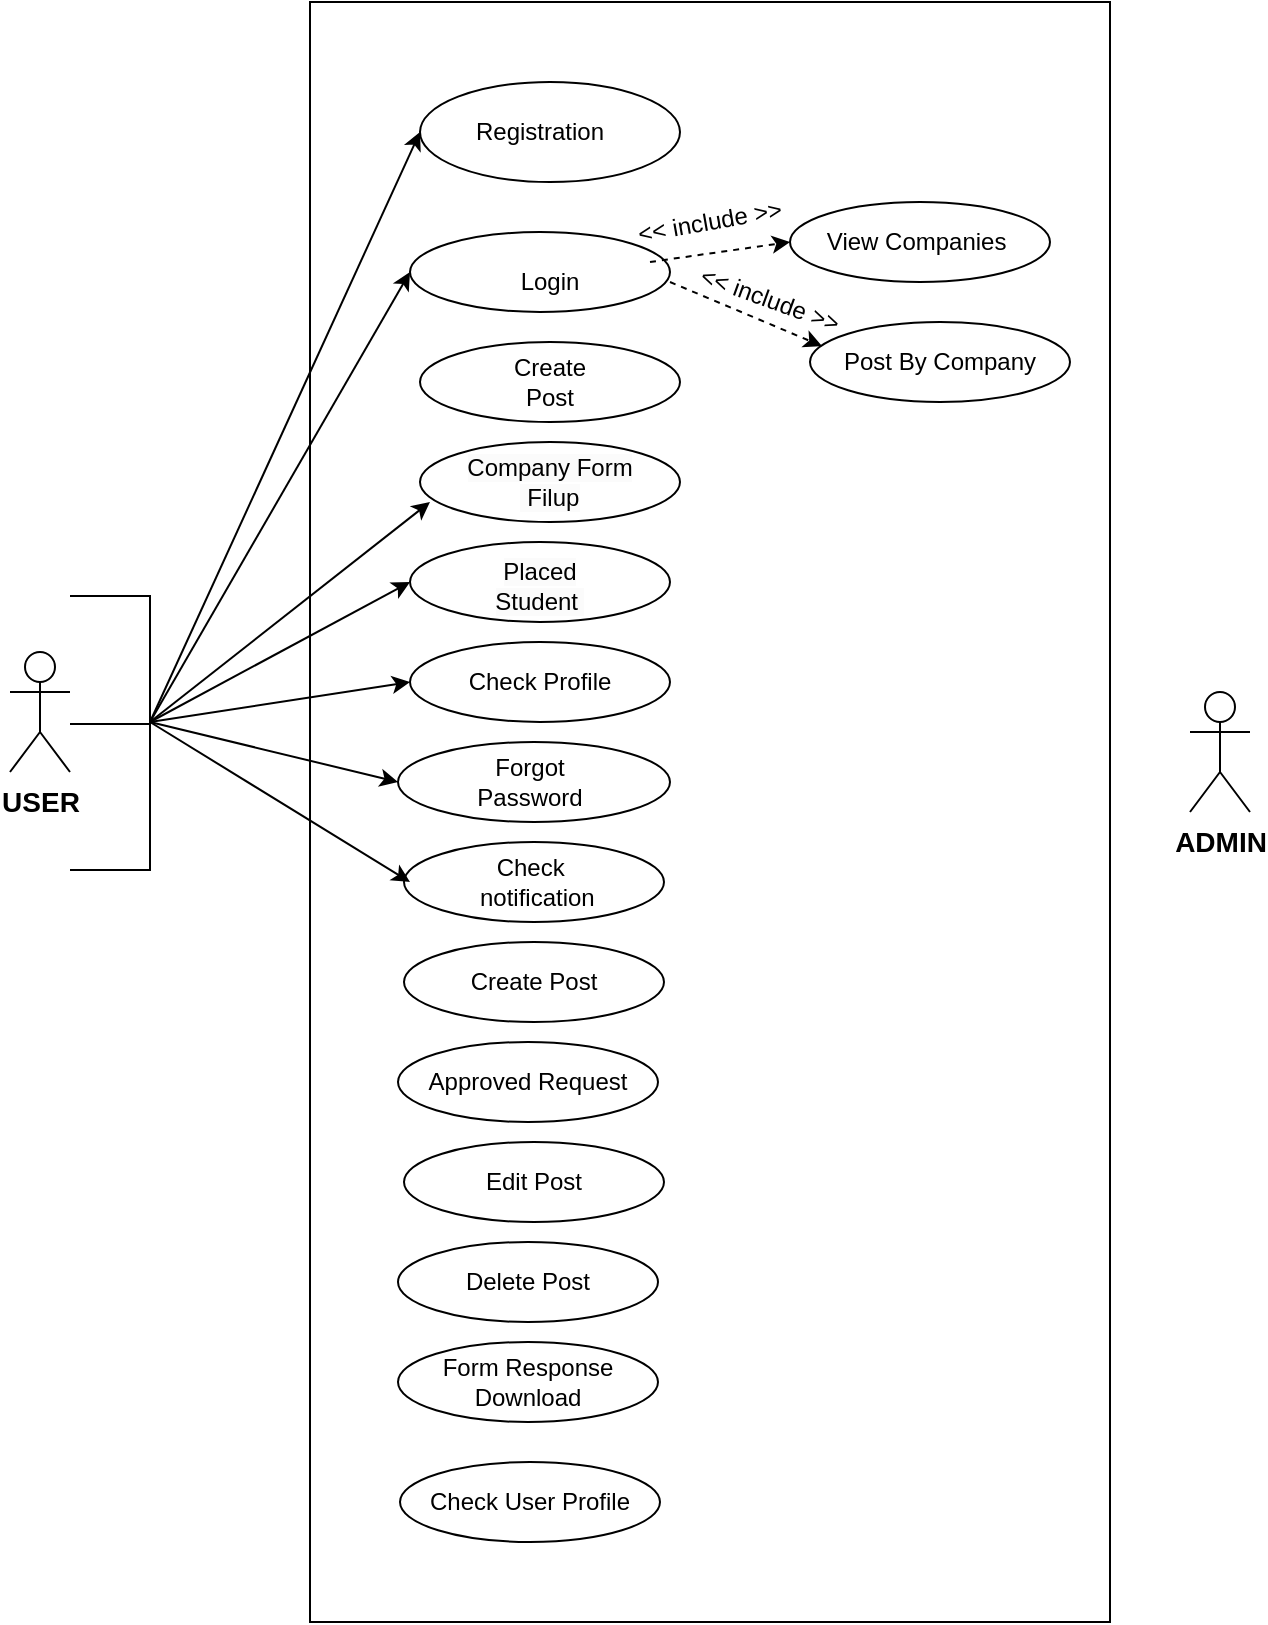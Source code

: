 <mxfile version="24.4.4" type="github">
  <diagram name="Page-1" id="km0xNDUY68IPDETmI-j8">
    <mxGraphModel dx="1173" dy="624" grid="1" gridSize="10" guides="1" tooltips="1" connect="1" arrows="1" fold="1" page="1" pageScale="1" pageWidth="827" pageHeight="1169" math="0" shadow="0">
      <root>
        <mxCell id="0" />
        <mxCell id="1" parent="0" />
        <mxCell id="NNw7aEnBFesRzaQV4K_Q-4" value="&lt;br&gt;&lt;div&gt;&lt;br/&gt;&lt;/div&gt;" style="rounded=0;whiteSpace=wrap;html=1;" vertex="1" parent="1">
          <mxGeometry x="240" y="130" width="400" height="810" as="geometry" />
        </mxCell>
        <mxCell id="NNw7aEnBFesRzaQV4K_Q-5" value="" style="ellipse;whiteSpace=wrap;html=1;" vertex="1" parent="1">
          <mxGeometry x="295" y="170" width="130" height="50" as="geometry" />
        </mxCell>
        <mxCell id="NNw7aEnBFesRzaQV4K_Q-6" value="Registration" style="text;html=1;align=center;verticalAlign=middle;whiteSpace=wrap;rounded=0;" vertex="1" parent="1">
          <mxGeometry x="325" y="180" width="60" height="30" as="geometry" />
        </mxCell>
        <mxCell id="NNw7aEnBFesRzaQV4K_Q-7" value="" style="ellipse;whiteSpace=wrap;html=1;" vertex="1" parent="1">
          <mxGeometry x="290" y="245" width="130" height="40" as="geometry" />
        </mxCell>
        <mxCell id="NNw7aEnBFesRzaQV4K_Q-8" value="Login" style="text;html=1;align=center;verticalAlign=middle;whiteSpace=wrap;rounded=0;" vertex="1" parent="1">
          <mxGeometry x="330" y="255" width="60" height="30" as="geometry" />
        </mxCell>
        <mxCell id="NNw7aEnBFesRzaQV4K_Q-9" value="" style="ellipse;whiteSpace=wrap;html=1;" vertex="1" parent="1">
          <mxGeometry x="295" y="300" width="130" height="40" as="geometry" />
        </mxCell>
        <mxCell id="NNw7aEnBFesRzaQV4K_Q-11" value="&lt;br&gt;&lt;span style=&quot;color: rgb(0, 0, 0); font-family: Helvetica; font-size: 12px; font-style: normal; font-variant-ligatures: normal; font-variant-caps: normal; font-weight: 400; letter-spacing: normal; orphans: 2; text-align: center; text-indent: 0px; text-transform: none; widows: 2; word-spacing: 0px; -webkit-text-stroke-width: 0px; white-space: normal; background-color: rgb(251, 251, 251); text-decoration-thickness: initial; text-decoration-style: initial; text-decoration-color: initial; display: inline !important; float: none;&quot;&gt;Company Form&lt;/span&gt;&lt;div&gt;&lt;span style=&quot;color: rgb(0, 0, 0); font-family: Helvetica; font-size: 12px; font-style: normal; font-variant-ligatures: normal; font-variant-caps: normal; font-weight: 400; letter-spacing: normal; orphans: 2; text-align: center; text-indent: 0px; text-transform: none; widows: 2; word-spacing: 0px; -webkit-text-stroke-width: 0px; white-space: normal; background-color: rgb(251, 251, 251); text-decoration-thickness: initial; text-decoration-style: initial; text-decoration-color: initial; display: inline !important; float: none;&quot;&gt;&amp;nbsp;Filup&lt;/span&gt;&lt;br&gt;&lt;br&gt;&lt;/div&gt;" style="ellipse;whiteSpace=wrap;html=1;" vertex="1" parent="1">
          <mxGeometry x="295" y="350" width="130" height="40" as="geometry" />
        </mxCell>
        <mxCell id="NNw7aEnBFesRzaQV4K_Q-13" value="" style="ellipse;whiteSpace=wrap;html=1;" vertex="1" parent="1">
          <mxGeometry x="290" y="400" width="130" height="40" as="geometry" />
        </mxCell>
        <mxCell id="NNw7aEnBFesRzaQV4K_Q-15" value="Check Profile" style="ellipse;whiteSpace=wrap;html=1;" vertex="1" parent="1">
          <mxGeometry x="290" y="450" width="130" height="40" as="geometry" />
        </mxCell>
        <mxCell id="NNw7aEnBFesRzaQV4K_Q-16" value="&lt;br&gt;&lt;span style=&quot;color: rgb(0, 0, 0); font-family: Helvetica; font-size: 12px; font-style: normal; font-variant-ligatures: normal; font-variant-caps: normal; font-weight: 400; letter-spacing: normal; orphans: 2; text-align: center; text-indent: 0px; text-transform: none; widows: 2; word-spacing: 0px; -webkit-text-stroke-width: 0px; white-space: normal; background-color: rgb(251, 251, 251); text-decoration-thickness: initial; text-decoration-style: initial; text-decoration-color: initial; display: inline !important; float: none;&quot;&gt;Placed Student&amp;nbsp;&lt;/span&gt;" style="text;html=1;align=center;verticalAlign=middle;whiteSpace=wrap;rounded=0;" vertex="1" parent="1">
          <mxGeometry x="325" y="400" width="60" height="30" as="geometry" />
        </mxCell>
        <mxCell id="NNw7aEnBFesRzaQV4K_Q-19" value="Check&amp;nbsp;&lt;div&gt;&amp;nbsp;notification&lt;/div&gt;" style="ellipse;whiteSpace=wrap;html=1;" vertex="1" parent="1">
          <mxGeometry x="287" y="550" width="130" height="40" as="geometry" />
        </mxCell>
        <mxCell id="NNw7aEnBFesRzaQV4K_Q-21" value="" style="ellipse;whiteSpace=wrap;html=1;" vertex="1" parent="1">
          <mxGeometry x="284" y="500" width="136" height="40" as="geometry" />
        </mxCell>
        <mxCell id="NNw7aEnBFesRzaQV4K_Q-22" value="Forgot Password" style="text;html=1;align=center;verticalAlign=middle;whiteSpace=wrap;rounded=0;" vertex="1" parent="1">
          <mxGeometry x="320" y="505" width="60" height="30" as="geometry" />
        </mxCell>
        <mxCell id="NNw7aEnBFesRzaQV4K_Q-24" value="Create Post" style="ellipse;whiteSpace=wrap;html=1;" vertex="1" parent="1">
          <mxGeometry x="287" y="600" width="130" height="40" as="geometry" />
        </mxCell>
        <mxCell id="NNw7aEnBFesRzaQV4K_Q-25" value="Approved Request" style="ellipse;whiteSpace=wrap;html=1;" vertex="1" parent="1">
          <mxGeometry x="284" y="650" width="130" height="40" as="geometry" />
        </mxCell>
        <mxCell id="NNw7aEnBFesRzaQV4K_Q-26" value="Edit Post" style="ellipse;whiteSpace=wrap;html=1;" vertex="1" parent="1">
          <mxGeometry x="287" y="700" width="130" height="40" as="geometry" />
        </mxCell>
        <mxCell id="NNw7aEnBFesRzaQV4K_Q-28" value="View Companies&amp;nbsp;" style="ellipse;whiteSpace=wrap;html=1;" vertex="1" parent="1">
          <mxGeometry x="480" y="230" width="130" height="40" as="geometry" />
        </mxCell>
        <mxCell id="NNw7aEnBFesRzaQV4K_Q-29" value="Post By Company" style="ellipse;whiteSpace=wrap;html=1;" vertex="1" parent="1">
          <mxGeometry x="490" y="290" width="130" height="40" as="geometry" />
        </mxCell>
        <mxCell id="NNw7aEnBFesRzaQV4K_Q-30" value="" style="html=1;labelBackgroundColor=#ffffff;startArrow=none;startFill=0;startSize=6;endArrow=classic;endFill=1;endSize=6;jettySize=auto;orthogonalLoop=1;strokeWidth=1;dashed=1;fontSize=14;rounded=0;entryX=0;entryY=0.5;entryDx=0;entryDy=0;" edge="1" parent="1" target="NNw7aEnBFesRzaQV4K_Q-28">
          <mxGeometry width="60" height="60" relative="1" as="geometry">
            <mxPoint x="410" y="260" as="sourcePoint" />
            <mxPoint x="470" y="200" as="targetPoint" />
          </mxGeometry>
        </mxCell>
        <mxCell id="NNw7aEnBFesRzaQV4K_Q-31" value="" style="html=1;labelBackgroundColor=#ffffff;startArrow=none;startFill=0;startSize=6;endArrow=classic;endFill=1;endSize=6;jettySize=auto;orthogonalLoop=1;strokeWidth=1;dashed=1;fontSize=14;rounded=0;entryX=0.046;entryY=0.3;entryDx=0;entryDy=0;entryPerimeter=0;" edge="1" parent="1" target="NNw7aEnBFesRzaQV4K_Q-29">
          <mxGeometry width="60" height="60" relative="1" as="geometry">
            <mxPoint x="420" y="270" as="sourcePoint" />
            <mxPoint x="490" y="260" as="targetPoint" />
          </mxGeometry>
        </mxCell>
        <mxCell id="NNw7aEnBFesRzaQV4K_Q-34" value="&amp;lt;&amp;lt; include &amp;gt;&amp;gt;" style="text;html=1;align=center;verticalAlign=middle;whiteSpace=wrap;rounded=0;rotation=-10;" vertex="1" parent="1">
          <mxGeometry x="400" y="230" width="80" height="20" as="geometry" />
        </mxCell>
        <mxCell id="NNw7aEnBFesRzaQV4K_Q-35" value="&amp;lt;&amp;lt; include &amp;gt;&amp;gt;" style="text;html=1;align=center;verticalAlign=middle;whiteSpace=wrap;rounded=0;rotation=20;" vertex="1" parent="1">
          <mxGeometry x="430" y="269" width="80" height="20" as="geometry" />
        </mxCell>
        <mxCell id="NNw7aEnBFesRzaQV4K_Q-36" value="Create Post" style="text;html=1;align=center;verticalAlign=middle;whiteSpace=wrap;rounded=0;" vertex="1" parent="1">
          <mxGeometry x="330" y="305" width="60" height="30" as="geometry" />
        </mxCell>
        <mxCell id="NNw7aEnBFesRzaQV4K_Q-42" value="Delete Post" style="ellipse;whiteSpace=wrap;html=1;" vertex="1" parent="1">
          <mxGeometry x="284" y="750" width="130" height="40" as="geometry" />
        </mxCell>
        <mxCell id="NNw7aEnBFesRzaQV4K_Q-43" value="Form Response Download" style="ellipse;whiteSpace=wrap;html=1;" vertex="1" parent="1">
          <mxGeometry x="284" y="800" width="130" height="40" as="geometry" />
        </mxCell>
        <mxCell id="NNw7aEnBFesRzaQV4K_Q-45" value="Check User Profile" style="ellipse;whiteSpace=wrap;html=1;" vertex="1" parent="1">
          <mxGeometry x="285" y="860" width="130" height="40" as="geometry" />
        </mxCell>
        <mxCell id="NNw7aEnBFesRzaQV4K_Q-46" value="&lt;b&gt;&lt;font style=&quot;font-size: 14px;&quot;&gt;USER&lt;/font&gt;&lt;/b&gt;" style="shape=umlActor;verticalLabelPosition=bottom;verticalAlign=top;html=1;" vertex="1" parent="1">
          <mxGeometry x="90" y="455" width="30" height="60" as="geometry" />
        </mxCell>
        <mxCell id="NNw7aEnBFesRzaQV4K_Q-47" value="&lt;b&gt;&lt;font style=&quot;font-size: 14px;&quot;&gt;ADMIN&lt;/font&gt;&lt;/b&gt;" style="shape=umlActor;verticalLabelPosition=bottom;verticalAlign=top;html=1;" vertex="1" parent="1">
          <mxGeometry x="680" y="475" width="30" height="60" as="geometry" />
        </mxCell>
        <mxCell id="NNw7aEnBFesRzaQV4K_Q-51" value="" style="endArrow=classic;html=1;rounded=0;entryX=0;entryY=0.5;entryDx=0;entryDy=0;" edge="1" parent="1" target="NNw7aEnBFesRzaQV4K_Q-5">
          <mxGeometry width="50" height="50" relative="1" as="geometry">
            <mxPoint x="160" y="490" as="sourcePoint" />
            <mxPoint x="160" y="410" as="targetPoint" />
          </mxGeometry>
        </mxCell>
        <mxCell id="NNw7aEnBFesRzaQV4K_Q-53" value="" style="endArrow=none;html=1;rounded=0;" edge="1" parent="1">
          <mxGeometry width="50" height="50" relative="1" as="geometry">
            <mxPoint x="120" y="564" as="sourcePoint" />
            <mxPoint x="120" y="427" as="targetPoint" />
            <Array as="points">
              <mxPoint x="160" y="564" />
              <mxPoint x="160" y="427" />
            </Array>
          </mxGeometry>
        </mxCell>
        <mxCell id="NNw7aEnBFesRzaQV4K_Q-55" value="" style="endArrow=classic;html=1;rounded=0;entryX=0;entryY=0.5;entryDx=0;entryDy=0;" edge="1" parent="1" target="NNw7aEnBFesRzaQV4K_Q-7">
          <mxGeometry width="50" height="50" relative="1" as="geometry">
            <mxPoint x="160" y="490" as="sourcePoint" />
            <mxPoint x="210" y="440" as="targetPoint" />
          </mxGeometry>
        </mxCell>
        <mxCell id="NNw7aEnBFesRzaQV4K_Q-57" value="" style="endArrow=classic;html=1;rounded=0;" edge="1" parent="1">
          <mxGeometry width="50" height="50" relative="1" as="geometry">
            <mxPoint x="160" y="490" as="sourcePoint" />
            <mxPoint x="300" y="380" as="targetPoint" />
          </mxGeometry>
        </mxCell>
        <mxCell id="NNw7aEnBFesRzaQV4K_Q-58" value="" style="endArrow=classic;html=1;rounded=0;entryX=0;entryY=0.5;entryDx=0;entryDy=0;" edge="1" parent="1" target="NNw7aEnBFesRzaQV4K_Q-13">
          <mxGeometry width="50" height="50" relative="1" as="geometry">
            <mxPoint x="160" y="490" as="sourcePoint" />
            <mxPoint x="310" y="390" as="targetPoint" />
          </mxGeometry>
        </mxCell>
        <mxCell id="NNw7aEnBFesRzaQV4K_Q-59" value="" style="endArrow=classic;html=1;rounded=0;entryX=0;entryY=0.5;entryDx=0;entryDy=0;" edge="1" parent="1" target="NNw7aEnBFesRzaQV4K_Q-15">
          <mxGeometry width="50" height="50" relative="1" as="geometry">
            <mxPoint x="160" y="490" as="sourcePoint" />
            <mxPoint x="300" y="430" as="targetPoint" />
          </mxGeometry>
        </mxCell>
        <mxCell id="NNw7aEnBFesRzaQV4K_Q-60" value="" style="endArrow=classic;html=1;rounded=0;entryX=0;entryY=0.5;entryDx=0;entryDy=0;" edge="1" parent="1" target="NNw7aEnBFesRzaQV4K_Q-21">
          <mxGeometry width="50" height="50" relative="1" as="geometry">
            <mxPoint x="160" y="490" as="sourcePoint" />
            <mxPoint x="300" y="480" as="targetPoint" />
          </mxGeometry>
        </mxCell>
        <mxCell id="NNw7aEnBFesRzaQV4K_Q-61" value="" style="endArrow=classic;html=1;rounded=0;" edge="1" parent="1">
          <mxGeometry width="50" height="50" relative="1" as="geometry">
            <mxPoint x="160" y="490" as="sourcePoint" />
            <mxPoint x="290" y="570" as="targetPoint" />
          </mxGeometry>
        </mxCell>
        <mxCell id="NNw7aEnBFesRzaQV4K_Q-62" value="" style="endArrow=none;html=1;rounded=0;" edge="1" parent="1">
          <mxGeometry width="50" height="50" relative="1" as="geometry">
            <mxPoint x="120" y="491" as="sourcePoint" />
            <mxPoint x="160" y="491" as="targetPoint" />
          </mxGeometry>
        </mxCell>
      </root>
    </mxGraphModel>
  </diagram>
</mxfile>
